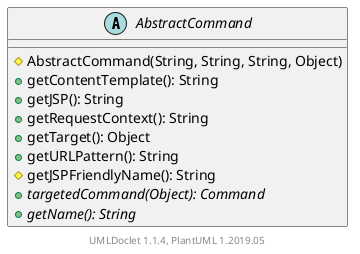 @startuml

    abstract class AbstractCommand [[AbstractCommand.html]] {
        #AbstractCommand(String, String, String, Object)
        +getContentTemplate(): String
        +getJSP(): String
        +getRequestContext(): String
        +getTarget(): Object
        +getURLPattern(): String
        #getJSPFriendlyName(): String
        {abstract} +targetedCommand(Object): Command
        {abstract} +getName(): String
    }


    center footer UMLDoclet 1.1.4, PlantUML 1.2019.05
@enduml
